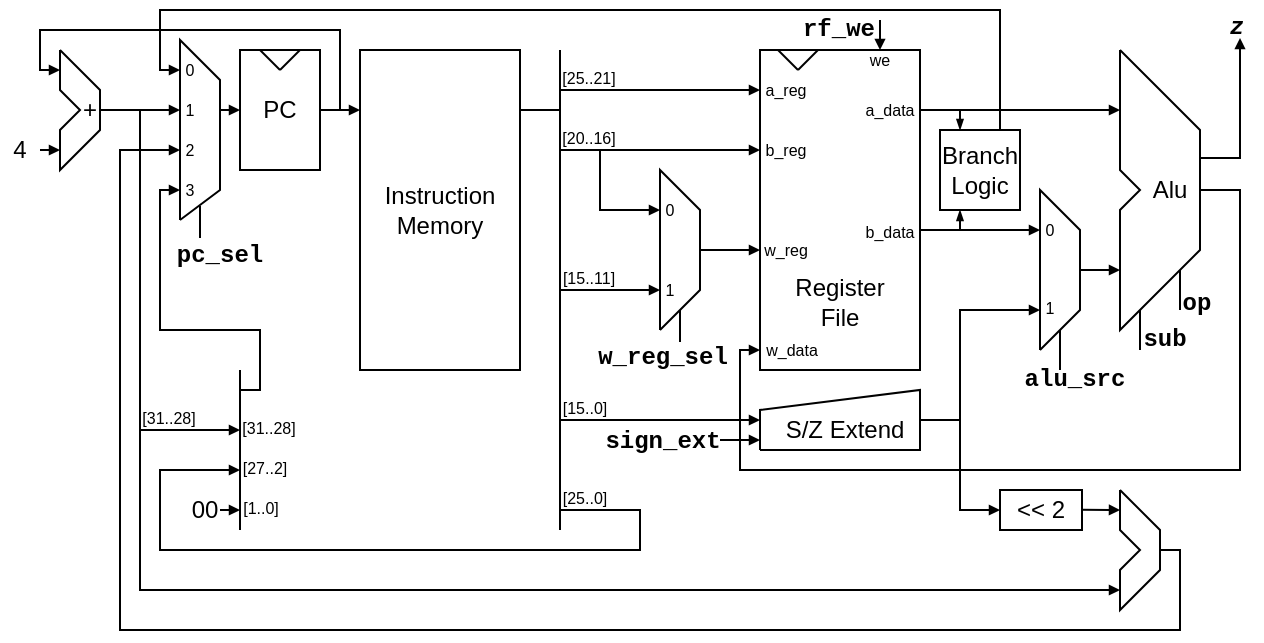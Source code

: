 <mxfile version="26.2.2">
  <diagram name="Page-1" id="Fm1AsnYphIPely5eG6aF">
    <mxGraphModel dx="919" dy="546" grid="1" gridSize="5" guides="1" tooltips="1" connect="1" arrows="1" fold="1" page="1" pageScale="1" pageWidth="850" pageHeight="1100" math="0" shadow="0">
      <root>
        <mxCell id="0" />
        <mxCell id="1" parent="0" />
        <mxCell id="dnxDbRUPJJcEOHSC3Vgf-9" value="PC" style="rounded=0;whiteSpace=wrap;html=1;" parent="1" vertex="1">
          <mxGeometry x="120" y="200" width="40" height="60" as="geometry" />
        </mxCell>
        <mxCell id="dnxDbRUPJJcEOHSC3Vgf-10" value="" style="group" parent="1" vertex="1" connectable="0">
          <mxGeometry x="130" y="200" width="20" height="10" as="geometry" />
        </mxCell>
        <mxCell id="dnxDbRUPJJcEOHSC3Vgf-11" value="" style="endArrow=none;html=1;rounded=0;" parent="dnxDbRUPJJcEOHSC3Vgf-10" edge="1">
          <mxGeometry width="50" height="50" relative="1" as="geometry">
            <mxPoint x="10" y="10" as="sourcePoint" />
            <mxPoint as="targetPoint" />
          </mxGeometry>
        </mxCell>
        <mxCell id="dnxDbRUPJJcEOHSC3Vgf-12" value="" style="endArrow=none;html=1;rounded=0;" parent="dnxDbRUPJJcEOHSC3Vgf-10" edge="1">
          <mxGeometry width="50" height="50" relative="1" as="geometry">
            <mxPoint x="10" y="10" as="sourcePoint" />
            <mxPoint x="20" as="targetPoint" />
            <Array as="points">
              <mxPoint x="10" y="10" />
            </Array>
          </mxGeometry>
        </mxCell>
        <mxCell id="dnxDbRUPJJcEOHSC3Vgf-27" value="" style="endArrow=none;html=1;rounded=0;exitX=0;exitY=0.5;exitDx=0;exitDy=0;endFill=1;startArrow=block;startFill=1;endSize=3;startSize=3;" parent="1" source="dnxDbRUPJJcEOHSC3Vgf-9" edge="1">
          <mxGeometry width="50" height="50" relative="1" as="geometry">
            <mxPoint x="310" y="370" as="sourcePoint" />
            <mxPoint x="110" y="230" as="targetPoint" />
          </mxGeometry>
        </mxCell>
        <mxCell id="dnxDbRUPJJcEOHSC3Vgf-29" value="" style="endArrow=block;html=1;rounded=0;endFill=1;endSize=3;startSize=3;" parent="1" edge="1">
          <mxGeometry width="50" height="50" relative="1" as="geometry">
            <mxPoint x="160" y="230" as="sourcePoint" />
            <mxPoint x="180" y="230" as="targetPoint" />
          </mxGeometry>
        </mxCell>
        <mxCell id="dnxDbRUPJJcEOHSC3Vgf-31" value="" style="endArrow=none;html=1;rounded=0;endFill=1;startArrow=block;startFill=1;startSize=3;endSize=3;" parent="1" edge="1">
          <mxGeometry width="50" height="50" relative="1" as="geometry">
            <mxPoint x="30" y="210" as="sourcePoint" />
            <mxPoint x="170" y="230" as="targetPoint" />
            <Array as="points">
              <mxPoint x="20" y="210" />
              <mxPoint x="20" y="190" />
              <mxPoint x="170" y="190" />
              <mxPoint x="170" y="210" />
            </Array>
          </mxGeometry>
        </mxCell>
        <mxCell id="dnxDbRUPJJcEOHSC3Vgf-33" value="Instruction&lt;br&gt;Memory" style="rounded=0;whiteSpace=wrap;html=1;" parent="1" vertex="1">
          <mxGeometry x="180" y="200" width="80" height="160" as="geometry" />
        </mxCell>
        <mxCell id="dnxDbRUPJJcEOHSC3Vgf-34" value="" style="endArrow=none;html=1;rounded=0;" parent="1" edge="1">
          <mxGeometry width="50" height="50" relative="1" as="geometry">
            <mxPoint x="280" y="230" as="sourcePoint" />
            <mxPoint x="260" y="230" as="targetPoint" />
          </mxGeometry>
        </mxCell>
        <mxCell id="dnxDbRUPJJcEOHSC3Vgf-35" value="" style="endArrow=none;html=1;rounded=0;" parent="1" edge="1">
          <mxGeometry width="50" height="50" relative="1" as="geometry">
            <mxPoint x="280" y="440" as="sourcePoint" />
            <mxPoint x="280" y="200" as="targetPoint" />
          </mxGeometry>
        </mxCell>
        <mxCell id="dnxDbRUPJJcEOHSC3Vgf-51" value="" style="endArrow=block;html=1;rounded=0;endFill=1;endSize=3;startSize=9;" parent="1" edge="1">
          <mxGeometry width="50" height="50" relative="1" as="geometry">
            <mxPoint x="280" y="250" as="sourcePoint" />
            <mxPoint x="380" y="250" as="targetPoint" />
          </mxGeometry>
        </mxCell>
        <mxCell id="dnxDbRUPJJcEOHSC3Vgf-52" value="[20..16]" style="edgeLabel;html=1;align=center;verticalAlign=middle;resizable=0;points=[];labelBackgroundColor=default;fontSize=8;" parent="dnxDbRUPJJcEOHSC3Vgf-51" vertex="1" connectable="0">
          <mxGeometry x="-0.186" y="-1" relative="1" as="geometry">
            <mxPoint x="-27" y="-7" as="offset" />
          </mxGeometry>
        </mxCell>
        <mxCell id="dnxDbRUPJJcEOHSC3Vgf-56" value="" style="endArrow=block;html=1;rounded=0;endFill=1;endSize=3;startSize=9;" parent="1" edge="1">
          <mxGeometry width="50" height="50" relative="1" as="geometry">
            <mxPoint x="280" y="320" as="sourcePoint" />
            <mxPoint x="330" y="320" as="targetPoint" />
          </mxGeometry>
        </mxCell>
        <mxCell id="dnxDbRUPJJcEOHSC3Vgf-60" value="" style="endArrow=none;html=1;rounded=0;" parent="1" edge="1">
          <mxGeometry width="50" height="50" relative="1" as="geometry">
            <mxPoint x="330" y="340" as="sourcePoint" />
            <mxPoint x="330" y="340" as="targetPoint" />
            <Array as="points">
              <mxPoint x="350" y="320" />
              <mxPoint x="350" y="280" />
              <mxPoint x="330" y="260" />
            </Array>
          </mxGeometry>
        </mxCell>
        <mxCell id="dnxDbRUPJJcEOHSC3Vgf-61" value="" style="endArrow=block;html=1;rounded=0;endFill=1;endSize=3;startSize=9;entryX=0;entryY=0.5;entryDx=0;entryDy=0;" parent="1" edge="1" target="6JU4RF3YRl6jV-OEdXzw-39">
          <mxGeometry width="50" height="50" relative="1" as="geometry">
            <mxPoint x="300" y="250" as="sourcePoint" />
            <mxPoint x="320" y="280" as="targetPoint" />
            <Array as="points">
              <mxPoint x="300" y="280" />
            </Array>
          </mxGeometry>
        </mxCell>
        <mxCell id="dnxDbRUPJJcEOHSC3Vgf-62" value="[15..11]" style="edgeLabel;html=1;align=center;verticalAlign=middle;resizable=0;points=[];fontSize=8;" parent="1" vertex="1" connectable="0">
          <mxGeometry x="293.998" y="313.995" as="geometry" />
        </mxCell>
        <mxCell id="dnxDbRUPJJcEOHSC3Vgf-68" value="" style="endArrow=none;html=1;rounded=0;endFill=1;endSize=3;startSize=3;startArrow=block;startFill=1;" parent="1" edge="1">
          <mxGeometry width="50" height="50" relative="1" as="geometry">
            <mxPoint x="380" y="220" as="sourcePoint" />
            <mxPoint x="280" y="220" as="targetPoint" />
          </mxGeometry>
        </mxCell>
        <mxCell id="dnxDbRUPJJcEOHSC3Vgf-69" value="" style="group" parent="1" vertex="1" connectable="0">
          <mxGeometry x="379" y="200" width="80" height="160" as="geometry" />
        </mxCell>
        <mxCell id="dnxDbRUPJJcEOHSC3Vgf-3" value="" style="rounded=0;whiteSpace=wrap;html=1;" parent="dnxDbRUPJJcEOHSC3Vgf-69" vertex="1">
          <mxGeometry x="1" width="80" height="160" as="geometry" />
        </mxCell>
        <mxCell id="dnxDbRUPJJcEOHSC3Vgf-7" value="" style="group" parent="dnxDbRUPJJcEOHSC3Vgf-69" vertex="1" connectable="0">
          <mxGeometry x="10" width="20" height="10" as="geometry" />
        </mxCell>
        <mxCell id="dnxDbRUPJJcEOHSC3Vgf-5" value="" style="endArrow=none;html=1;rounded=0;" parent="dnxDbRUPJJcEOHSC3Vgf-7" edge="1">
          <mxGeometry width="50" height="50" relative="1" as="geometry">
            <mxPoint x="10" y="10" as="sourcePoint" />
            <mxPoint as="targetPoint" />
          </mxGeometry>
        </mxCell>
        <mxCell id="dnxDbRUPJJcEOHSC3Vgf-6" value="" style="endArrow=none;html=1;rounded=0;" parent="dnxDbRUPJJcEOHSC3Vgf-7" edge="1">
          <mxGeometry width="50" height="50" relative="1" as="geometry">
            <mxPoint x="10" y="10" as="sourcePoint" />
            <mxPoint x="20" as="targetPoint" />
            <Array as="points">
              <mxPoint x="10" y="10" />
            </Array>
          </mxGeometry>
        </mxCell>
        <mxCell id="6JU4RF3YRl6jV-OEdXzw-49" value="a_reg" style="text;html=1;align=center;verticalAlign=middle;whiteSpace=wrap;rounded=0;fontFamily=Helvetica;fontSize=8;fontColor=default;" vertex="1" parent="dnxDbRUPJJcEOHSC3Vgf-69">
          <mxGeometry x="9" y="15" width="10" height="10" as="geometry" />
        </mxCell>
        <mxCell id="6JU4RF3YRl6jV-OEdXzw-57" value="b_reg" style="text;html=1;align=center;verticalAlign=middle;whiteSpace=wrap;rounded=0;fontSize=8;" vertex="1" parent="dnxDbRUPJJcEOHSC3Vgf-69">
          <mxGeometry x="9" y="45" width="10" height="10" as="geometry" />
        </mxCell>
        <mxCell id="6JU4RF3YRl6jV-OEdXzw-58" value="a_data" style="text;html=1;align=center;verticalAlign=middle;whiteSpace=wrap;rounded=0;fontFamily=Helvetica;fontSize=8;fontColor=default;" vertex="1" parent="dnxDbRUPJJcEOHSC3Vgf-69">
          <mxGeometry x="61" y="25" width="10" height="10" as="geometry" />
        </mxCell>
        <mxCell id="6JU4RF3YRl6jV-OEdXzw-59" value="b&lt;span style=&quot;background-color: transparent; color: light-dark(rgb(0, 0, 0), rgb(255, 255, 255));&quot;&gt;_data&lt;/span&gt;" style="text;html=1;align=center;verticalAlign=middle;whiteSpace=wrap;rounded=0;fontFamily=Helvetica;fontSize=8;fontColor=default;" vertex="1" parent="dnxDbRUPJJcEOHSC3Vgf-69">
          <mxGeometry x="61" y="86" width="10" height="10" as="geometry" />
        </mxCell>
        <mxCell id="6JU4RF3YRl6jV-OEdXzw-63" value="&lt;span style=&quot;background-color: transparent; color: light-dark(rgb(0, 0, 0), rgb(255, 255, 255));&quot;&gt;w&lt;/span&gt;&lt;span style=&quot;background-color: transparent; color: light-dark(rgb(0, 0, 0), rgb(255, 255, 255));&quot;&gt;_data&lt;/span&gt;" style="text;html=1;align=center;verticalAlign=middle;whiteSpace=wrap;rounded=0;fontFamily=Helvetica;fontSize=8;fontColor=default;" vertex="1" parent="dnxDbRUPJJcEOHSC3Vgf-69">
          <mxGeometry x="12" y="145" width="10" height="10" as="geometry" />
        </mxCell>
        <mxCell id="6JU4RF3YRl6jV-OEdXzw-64" value="&lt;span style=&quot;background-color: transparent; color: light-dark(rgb(0, 0, 0), rgb(255, 255, 255));&quot;&gt;w&lt;/span&gt;&lt;span style=&quot;background-color: transparent; color: light-dark(rgb(0, 0, 0), rgb(255, 255, 255));&quot;&gt;_reg&lt;/span&gt;" style="text;html=1;align=center;verticalAlign=middle;whiteSpace=wrap;rounded=0;fontFamily=Helvetica;fontSize=8;fontColor=default;" vertex="1" parent="dnxDbRUPJJcEOHSC3Vgf-69">
          <mxGeometry x="9" y="95" width="10" height="10" as="geometry" />
        </mxCell>
        <mxCell id="6JU4RF3YRl6jV-OEdXzw-65" value="Register&lt;br&gt;File" style="text;html=1;align=center;verticalAlign=middle;whiteSpace=wrap;rounded=0;" vertex="1" parent="dnxDbRUPJJcEOHSC3Vgf-69">
          <mxGeometry x="11" y="111" width="60" height="30" as="geometry" />
        </mxCell>
        <mxCell id="6JU4RF3YRl6jV-OEdXzw-66" value="&lt;span style=&quot;background-color: transparent; color: light-dark(rgb(0, 0, 0), rgb(255, 255, 255));&quot;&gt;we&lt;/span&gt;" style="text;html=1;align=center;verticalAlign=middle;whiteSpace=wrap;rounded=0;fontFamily=Helvetica;fontSize=8;fontColor=default;" vertex="1" parent="dnxDbRUPJJcEOHSC3Vgf-69">
          <mxGeometry x="56" width="10" height="10" as="geometry" />
        </mxCell>
        <mxCell id="dnxDbRUPJJcEOHSC3Vgf-70" value="" style="endArrow=block;html=1;rounded=0;endFill=1;endSize=3;startSize=9;" parent="1" edge="1">
          <mxGeometry width="50" height="50" relative="1" as="geometry">
            <mxPoint x="350" y="300" as="sourcePoint" />
            <mxPoint x="380" y="300" as="targetPoint" />
          </mxGeometry>
        </mxCell>
        <mxCell id="dnxDbRUPJJcEOHSC3Vgf-24" value="+" style="text;html=1;align=center;verticalAlign=middle;whiteSpace=wrap;rounded=0;" parent="1" vertex="1">
          <mxGeometry x="35" y="225" width="20" height="10" as="geometry" />
        </mxCell>
        <mxCell id="dnxDbRUPJJcEOHSC3Vgf-25" value="4" style="text;html=1;align=center;verticalAlign=middle;whiteSpace=wrap;rounded=0;" parent="1" vertex="1">
          <mxGeometry y="240" width="20" height="20" as="geometry" />
        </mxCell>
        <mxCell id="dnxDbRUPJJcEOHSC3Vgf-26" value="" style="endArrow=block;html=1;rounded=0;exitX=1;exitY=0.5;exitDx=0;exitDy=0;endFill=1;startSize=3;endSize=3;" parent="1" source="dnxDbRUPJJcEOHSC3Vgf-25" edge="1">
          <mxGeometry width="50" height="50" relative="1" as="geometry">
            <mxPoint x="280" y="370" as="sourcePoint" />
            <mxPoint x="30" y="250" as="targetPoint" />
            <Array as="points">
              <mxPoint x="30" y="250" />
            </Array>
          </mxGeometry>
        </mxCell>
        <mxCell id="dnxDbRUPJJcEOHSC3Vgf-71" value="" style="endArrow=none;html=1;rounded=0;" parent="1" edge="1">
          <mxGeometry width="50" height="50" relative="1" as="geometry">
            <mxPoint x="30" y="200" as="sourcePoint" />
            <mxPoint x="30" y="200" as="targetPoint" />
            <Array as="points">
              <mxPoint x="30" y="220" />
              <mxPoint x="40" y="230" />
              <mxPoint x="30" y="240" />
              <mxPoint x="30" y="260" />
              <mxPoint x="50" y="240" />
              <mxPoint x="50" y="220" />
            </Array>
          </mxGeometry>
        </mxCell>
        <mxCell id="dnxDbRUPJJcEOHSC3Vgf-77" value="" style="endArrow=none;html=1;rounded=0;" parent="1" edge="1">
          <mxGeometry width="50" height="50" relative="1" as="geometry">
            <mxPoint x="560" y="200" as="sourcePoint" />
            <mxPoint x="560" y="200" as="targetPoint" />
            <Array as="points">
              <mxPoint x="560" y="260" />
              <mxPoint x="570" y="270" />
              <mxPoint x="560" y="280" />
              <mxPoint x="560" y="340" />
              <mxPoint x="600" y="300" />
              <mxPoint x="600" y="240" />
            </Array>
          </mxGeometry>
        </mxCell>
        <mxCell id="dnxDbRUPJJcEOHSC3Vgf-78" value="Alu" style="text;html=1;align=center;verticalAlign=middle;whiteSpace=wrap;rounded=0;" parent="1" vertex="1">
          <mxGeometry x="570" y="265" width="30" height="10" as="geometry" />
        </mxCell>
        <mxCell id="dnxDbRUPJJcEOHSC3Vgf-79" value="" style="endArrow=none;html=1;rounded=0;" parent="1" edge="1">
          <mxGeometry width="50" height="50" relative="1" as="geometry">
            <mxPoint x="520" y="350" as="sourcePoint" />
            <mxPoint x="520" y="350" as="targetPoint" />
            <Array as="points">
              <mxPoint x="540" y="330" />
              <mxPoint x="540" y="290" />
              <mxPoint x="520" y="270" />
            </Array>
          </mxGeometry>
        </mxCell>
        <mxCell id="dnxDbRUPJJcEOHSC3Vgf-80" value="" style="endArrow=block;html=1;rounded=0;endFill=1;endSize=3;startSize=9;" parent="1" edge="1">
          <mxGeometry width="50" height="50" relative="1" as="geometry">
            <mxPoint x="460" y="230" as="sourcePoint" />
            <mxPoint x="560" y="230" as="targetPoint" />
          </mxGeometry>
        </mxCell>
        <mxCell id="dnxDbRUPJJcEOHSC3Vgf-81" value="" style="endArrow=none;html=1;rounded=0;endFill=1;endSize=3;startSize=3;startArrow=block;startFill=1;" parent="1" edge="1">
          <mxGeometry width="50" height="50" relative="1" as="geometry">
            <mxPoint x="560" y="310" as="sourcePoint" />
            <mxPoint x="540" y="310" as="targetPoint" />
          </mxGeometry>
        </mxCell>
        <mxCell id="dnxDbRUPJJcEOHSC3Vgf-82" value="" style="endArrow=block;html=1;rounded=0;endFill=1;endSize=3;startSize=9;" parent="1" edge="1">
          <mxGeometry width="50" height="50" relative="1" as="geometry">
            <mxPoint x="460" y="290" as="sourcePoint" />
            <mxPoint x="520" y="290" as="targetPoint" />
          </mxGeometry>
        </mxCell>
        <mxCell id="dnxDbRUPJJcEOHSC3Vgf-84" value="" style="endArrow=none;html=1;rounded=0;" parent="1" edge="1">
          <mxGeometry width="50" height="50" relative="1" as="geometry">
            <mxPoint x="380" y="400" as="sourcePoint" />
            <mxPoint x="380" y="400" as="targetPoint" />
            <Array as="points">
              <mxPoint x="380" y="380" />
              <mxPoint x="460" y="370" />
              <mxPoint x="460" y="400" />
            </Array>
          </mxGeometry>
        </mxCell>
        <mxCell id="dnxDbRUPJJcEOHSC3Vgf-86" value="" style="endArrow=none;html=1;rounded=0;" parent="1" edge="1">
          <mxGeometry width="50" height="50" relative="1" as="geometry">
            <mxPoint x="340" y="346" as="sourcePoint" />
            <mxPoint x="340" y="330" as="targetPoint" />
          </mxGeometry>
        </mxCell>
        <mxCell id="dnxDbRUPJJcEOHSC3Vgf-87" value="" style="endArrow=block;html=1;rounded=0;endFill=1;endSize=3;startSize=9;" parent="1" edge="1">
          <mxGeometry width="50" height="50" relative="1" as="geometry">
            <mxPoint x="280" y="385" as="sourcePoint" />
            <mxPoint x="380" y="385" as="targetPoint" />
          </mxGeometry>
        </mxCell>
        <mxCell id="dnxDbRUPJJcEOHSC3Vgf-89" value="&lt;font face=&quot;Courier New&quot;&gt;&lt;b&gt;w_reg_sel&lt;/b&gt;&lt;/font&gt;" style="text;html=1;align=center;verticalAlign=middle;whiteSpace=wrap;rounded=0;" parent="1" vertex="1">
          <mxGeometry x="309" y="346" width="45" height="14" as="geometry" />
        </mxCell>
        <mxCell id="dnxDbRUPJJcEOHSC3Vgf-90" value="" style="endArrow=block;html=1;rounded=0;endFill=1;endSize=3;startSize=9;entryX=1;entryY=0;entryDx=0;entryDy=0;" parent="1" edge="1">
          <mxGeometry width="50" height="50" relative="1" as="geometry">
            <mxPoint x="440" y="185" as="sourcePoint" />
            <mxPoint x="440" y="200" as="targetPoint" />
          </mxGeometry>
        </mxCell>
        <mxCell id="dnxDbRUPJJcEOHSC3Vgf-91" value="&lt;font face=&quot;Courier New&quot;&gt;&lt;b&gt;rf_we&lt;/b&gt;&lt;/font&gt;" style="text;html=1;align=center;verticalAlign=middle;whiteSpace=wrap;rounded=0;" parent="1" vertex="1">
          <mxGeometry x="396.5" y="184" width="45" height="10" as="geometry" />
        </mxCell>
        <mxCell id="dnxDbRUPJJcEOHSC3Vgf-92" value="" style="endArrow=block;html=1;rounded=0;endFill=1;endSize=3;startSize=9;" parent="1" edge="1">
          <mxGeometry width="50" height="50" relative="1" as="geometry">
            <mxPoint x="360" y="395" as="sourcePoint" />
            <mxPoint x="380" y="395" as="targetPoint" />
          </mxGeometry>
        </mxCell>
        <mxCell id="dnxDbRUPJJcEOHSC3Vgf-94" value="S/Z Extend" style="text;html=1;align=center;verticalAlign=middle;whiteSpace=wrap;rounded=0;" parent="1" vertex="1">
          <mxGeometry x="390" y="385" width="65" height="10" as="geometry" />
        </mxCell>
        <mxCell id="dnxDbRUPJJcEOHSC3Vgf-95" value="&lt;font face=&quot;Courier New&quot;&gt;&lt;b&gt;sign_ext&lt;/b&gt;&lt;/font&gt;" style="text;html=1;align=center;verticalAlign=middle;whiteSpace=wrap;rounded=0;" parent="1" vertex="1">
          <mxGeometry x="309" y="388" width="45" height="14" as="geometry" />
        </mxCell>
        <mxCell id="dnxDbRUPJJcEOHSC3Vgf-96" value="" style="endArrow=block;html=1;rounded=0;endFill=1;endSize=3;startSize=9;" parent="1" edge="1">
          <mxGeometry width="50" height="50" relative="1" as="geometry">
            <mxPoint x="460" y="385" as="sourcePoint" />
            <mxPoint x="520" y="330" as="targetPoint" />
            <Array as="points">
              <mxPoint x="480" y="385" />
              <mxPoint x="480" y="330" />
            </Array>
          </mxGeometry>
        </mxCell>
        <mxCell id="dnxDbRUPJJcEOHSC3Vgf-97" value="" style="endArrow=none;html=1;rounded=0;" parent="1" edge="1">
          <mxGeometry width="50" height="50" relative="1" as="geometry">
            <mxPoint x="530" y="360" as="sourcePoint" />
            <mxPoint x="530" y="340" as="targetPoint" />
          </mxGeometry>
        </mxCell>
        <mxCell id="dnxDbRUPJJcEOHSC3Vgf-98" value="&lt;font face=&quot;Courier New&quot;&gt;&lt;b&gt;alu_src&lt;/b&gt;&lt;/font&gt;" style="text;html=1;align=center;verticalAlign=middle;whiteSpace=wrap;rounded=0;" parent="1" vertex="1">
          <mxGeometry x="515" y="357" width="45" height="14" as="geometry" />
        </mxCell>
        <mxCell id="dnxDbRUPJJcEOHSC3Vgf-99" value="" style="endArrow=none;html=1;rounded=0;" parent="1" edge="1">
          <mxGeometry width="50" height="50" relative="1" as="geometry">
            <mxPoint x="570" y="350" as="sourcePoint" />
            <mxPoint x="570" y="330" as="targetPoint" />
          </mxGeometry>
        </mxCell>
        <mxCell id="dnxDbRUPJJcEOHSC3Vgf-100" value="" style="endArrow=none;html=1;rounded=0;" parent="1" edge="1">
          <mxGeometry width="50" height="50" relative="1" as="geometry">
            <mxPoint x="590" y="330" as="sourcePoint" />
            <mxPoint x="590" y="310" as="targetPoint" />
          </mxGeometry>
        </mxCell>
        <mxCell id="dnxDbRUPJJcEOHSC3Vgf-101" value="&lt;font face=&quot;Courier New&quot;&gt;&lt;b&gt;sub&lt;/b&gt;&lt;/font&gt;" style="text;html=1;align=center;verticalAlign=middle;whiteSpace=wrap;rounded=0;" parent="1" vertex="1">
          <mxGeometry x="570" y="338" width="25" height="12" as="geometry" />
        </mxCell>
        <mxCell id="dnxDbRUPJJcEOHSC3Vgf-102" value="&lt;font face=&quot;Courier New&quot;&gt;&lt;b&gt;op&lt;/b&gt;&lt;/font&gt;" style="text;html=1;align=center;verticalAlign=middle;whiteSpace=wrap;rounded=0;" parent="1" vertex="1">
          <mxGeometry x="586" y="320" width="25" height="12" as="geometry" />
        </mxCell>
        <mxCell id="dnxDbRUPJJcEOHSC3Vgf-104" value="" style="endArrow=block;html=1;rounded=0;endFill=1;endSize=3;startSize=3;exitX=1;exitY=0.5;exitDx=0;exitDy=0;" parent="1" edge="1" source="dnxDbRUPJJcEOHSC3Vgf-78">
          <mxGeometry width="50" height="50" relative="1" as="geometry">
            <mxPoint x="570" y="270" as="sourcePoint" />
            <mxPoint x="380" y="350" as="targetPoint" />
            <Array as="points">
              <mxPoint x="620" y="270" />
              <mxPoint x="620" y="410" />
              <mxPoint x="370" y="410" />
              <mxPoint x="370" y="350" />
            </Array>
          </mxGeometry>
        </mxCell>
        <mxCell id="dnxDbRUPJJcEOHSC3Vgf-105" value="" style="endArrow=none;html=1;rounded=0;endFill=1;startArrow=block;startFill=1;endSize=3;startSize=3;" parent="1" edge="1">
          <mxGeometry width="50" height="50" relative="1" as="geometry">
            <mxPoint x="620" y="194" as="sourcePoint" />
            <mxPoint x="600" y="254" as="targetPoint" />
            <Array as="points">
              <mxPoint x="620" y="254" />
            </Array>
          </mxGeometry>
        </mxCell>
        <mxCell id="dnxDbRUPJJcEOHSC3Vgf-106" value="&lt;font face=&quot;Courier New&quot;&gt;&lt;b&gt;&lt;i&gt;z&lt;/i&gt;&lt;/b&gt;&lt;/font&gt;" style="text;html=1;align=center;verticalAlign=middle;whiteSpace=wrap;rounded=0;" parent="1" vertex="1">
          <mxGeometry x="606" y="182" width="25" height="12" as="geometry" />
        </mxCell>
        <mxCell id="dnxDbRUPJJcEOHSC3Vgf-108" value="[25..21]" style="edgeLabel;html=1;align=center;verticalAlign=middle;resizable=0;points=[];labelBackgroundColor=default;fontSize=8;" parent="1" vertex="1" connectable="0">
          <mxGeometry x="293.997" y="214" as="geometry" />
        </mxCell>
        <mxCell id="dnxDbRUPJJcEOHSC3Vgf-109" value="[15..0]" style="edgeLabel;html=1;align=center;verticalAlign=middle;resizable=0;points=[];labelBackgroundColor=default;fontSize=8;" parent="1" vertex="1" connectable="0">
          <mxGeometry x="326.997" y="375" as="geometry">
            <mxPoint x="-35" y="4" as="offset" />
          </mxGeometry>
        </mxCell>
        <mxCell id="6JU4RF3YRl6jV-OEdXzw-1" value="Branch&lt;br&gt;Logic" style="rounded=0;whiteSpace=wrap;html=1;" vertex="1" parent="1">
          <mxGeometry x="470" y="240" width="40" height="40" as="geometry" />
        </mxCell>
        <mxCell id="6JU4RF3YRl6jV-OEdXzw-3" value="" style="endArrow=blockThin;html=1;rounded=0;entryX=0.25;entryY=1;entryDx=0;entryDy=0;endSize=3;endFill=1;" edge="1" parent="1" target="6JU4RF3YRl6jV-OEdXzw-1">
          <mxGeometry width="50" height="50" relative="1" as="geometry">
            <mxPoint x="480" y="290" as="sourcePoint" />
            <mxPoint x="535" y="325" as="targetPoint" />
            <Array as="points">
              <mxPoint x="480" y="285" />
            </Array>
          </mxGeometry>
        </mxCell>
        <mxCell id="6JU4RF3YRl6jV-OEdXzw-4" value="" style="endArrow=blockThin;html=1;rounded=0;entryX=0.25;entryY=0;entryDx=0;entryDy=0;endSize=3;endFill=1;" edge="1" parent="1" target="6JU4RF3YRl6jV-OEdXzw-1">
          <mxGeometry width="50" height="50" relative="1" as="geometry">
            <mxPoint x="480" y="230" as="sourcePoint" />
            <mxPoint x="485" y="285" as="targetPoint" />
            <Array as="points" />
          </mxGeometry>
        </mxCell>
        <mxCell id="6JU4RF3YRl6jV-OEdXzw-5" value="" style="endArrow=none;html=1;rounded=0;" edge="1" parent="1">
          <mxGeometry width="50" height="50" relative="1" as="geometry">
            <mxPoint x="90" y="285" as="sourcePoint" />
            <mxPoint x="90" y="285" as="targetPoint" />
            <Array as="points">
              <mxPoint x="110" y="270" />
              <mxPoint x="110" y="215" />
              <mxPoint x="90" y="195" />
            </Array>
          </mxGeometry>
        </mxCell>
        <mxCell id="6JU4RF3YRl6jV-OEdXzw-6" value="" style="endArrow=none;html=1;rounded=0;exitX=0;exitY=0.5;exitDx=0;exitDy=0;endFill=1;startArrow=block;startFill=1;endSize=3;startSize=3;" edge="1" parent="1">
          <mxGeometry width="50" height="50" relative="1" as="geometry">
            <mxPoint x="90" y="230" as="sourcePoint" />
            <mxPoint x="50" y="230" as="targetPoint" />
          </mxGeometry>
        </mxCell>
        <mxCell id="6JU4RF3YRl6jV-OEdXzw-7" value="" style="endArrow=block;html=1;rounded=0;exitX=0.75;exitY=0;exitDx=0;exitDy=0;endFill=1;endSize=3;" edge="1" parent="1" source="6JU4RF3YRl6jV-OEdXzw-1">
          <mxGeometry width="50" height="50" relative="1" as="geometry">
            <mxPoint x="130" y="390" as="sourcePoint" />
            <mxPoint x="90" y="210" as="targetPoint" />
            <Array as="points">
              <mxPoint x="500" y="180" />
              <mxPoint x="80" y="180" />
              <mxPoint x="80" y="210" />
            </Array>
          </mxGeometry>
        </mxCell>
        <mxCell id="6JU4RF3YRl6jV-OEdXzw-8" value="" style="endArrow=none;html=1;rounded=0;" edge="1" parent="1">
          <mxGeometry width="50" height="50" relative="1" as="geometry">
            <mxPoint x="560" y="420" as="sourcePoint" />
            <mxPoint x="560" y="420" as="targetPoint" />
            <Array as="points">
              <mxPoint x="560" y="440" />
              <mxPoint x="570" y="450" />
              <mxPoint x="560" y="460" />
              <mxPoint x="560" y="480" />
              <mxPoint x="580" y="460" />
              <mxPoint x="580" y="440" />
            </Array>
          </mxGeometry>
        </mxCell>
        <mxCell id="6JU4RF3YRl6jV-OEdXzw-9" value="" style="endArrow=block;html=1;rounded=0;endFill=1;endSize=3;" edge="1" parent="1">
          <mxGeometry width="50" height="50" relative="1" as="geometry">
            <mxPoint x="70" y="230" as="sourcePoint" />
            <mxPoint x="560" y="470" as="targetPoint" />
            <Array as="points">
              <mxPoint x="70" y="470" />
            </Array>
          </mxGeometry>
        </mxCell>
        <mxCell id="6JU4RF3YRl6jV-OEdXzw-11" value="&amp;lt;&amp;lt; 2" style="rounded=0;whiteSpace=wrap;html=1;" vertex="1" parent="1">
          <mxGeometry x="500" y="420" width="41" height="20" as="geometry" />
        </mxCell>
        <mxCell id="6JU4RF3YRl6jV-OEdXzw-12" value="[25..0]" style="edgeLabel;html=1;align=center;verticalAlign=middle;resizable=0;points=[];labelBackgroundColor=default;fontSize=8;" vertex="1" connectable="0" parent="1">
          <mxGeometry x="285.997" y="428" as="geometry">
            <mxPoint x="6" y="-4" as="offset" />
          </mxGeometry>
        </mxCell>
        <mxCell id="6JU4RF3YRl6jV-OEdXzw-13" value="" style="endArrow=block;html=1;rounded=0;entryX=0;entryY=0.5;entryDx=0;entryDy=0;endFill=1;endSize=3;" edge="1" parent="1" target="6JU4RF3YRl6jV-OEdXzw-11">
          <mxGeometry width="50" height="50" relative="1" as="geometry">
            <mxPoint x="480" y="385" as="sourcePoint" />
            <mxPoint x="250" y="395" as="targetPoint" />
            <Array as="points">
              <mxPoint x="480" y="385" />
              <mxPoint x="480" y="430" />
            </Array>
          </mxGeometry>
        </mxCell>
        <mxCell id="6JU4RF3YRl6jV-OEdXzw-17" value="" style="endArrow=none;html=1;rounded=0;endFill=1;endSize=3;startSize=3;startArrow=block;startFill=1;" edge="1" parent="1">
          <mxGeometry width="50" height="50" relative="1" as="geometry">
            <mxPoint x="560" y="430" as="sourcePoint" />
            <mxPoint x="541" y="429.83" as="targetPoint" />
          </mxGeometry>
        </mxCell>
        <mxCell id="6JU4RF3YRl6jV-OEdXzw-18" value="" style="endArrow=none;html=1;rounded=0;" edge="1" parent="1">
          <mxGeometry width="50" height="50" relative="1" as="geometry">
            <mxPoint x="120" y="440" as="sourcePoint" />
            <mxPoint x="120" y="360" as="targetPoint" />
          </mxGeometry>
        </mxCell>
        <mxCell id="6JU4RF3YRl6jV-OEdXzw-21" value="" style="endArrow=block;html=1;rounded=0;endFill=1;endSize=3;" edge="1" parent="1">
          <mxGeometry width="50" height="50" relative="1" as="geometry">
            <mxPoint x="70" y="390" as="sourcePoint" />
            <mxPoint x="120" y="390" as="targetPoint" />
          </mxGeometry>
        </mxCell>
        <mxCell id="6JU4RF3YRl6jV-OEdXzw-22" value="[31..28]" style="edgeLabel;html=1;align=center;verticalAlign=middle;resizable=0;points=[];labelBackgroundColor=default;fontSize=8;" vertex="1" connectable="0" parent="1">
          <mxGeometry x="77.997" y="326" as="geometry">
            <mxPoint x="6" y="58" as="offset" />
          </mxGeometry>
        </mxCell>
        <mxCell id="6JU4RF3YRl6jV-OEdXzw-24" style="edgeStyle=orthogonalEdgeStyle;rounded=0;orthogonalLoop=1;jettySize=auto;html=1;exitX=0.5;exitY=1;exitDx=0;exitDy=0;" edge="1" parent="1">
          <mxGeometry relative="1" as="geometry">
            <mxPoint x="71" y="420" as="sourcePoint" />
            <mxPoint x="71" y="420" as="targetPoint" />
          </mxGeometry>
        </mxCell>
        <mxCell id="6JU4RF3YRl6jV-OEdXzw-25" value="" style="endArrow=block;html=1;rounded=0;endFill=1;endSize=3;" edge="1" parent="1">
          <mxGeometry width="50" height="50" relative="1" as="geometry">
            <mxPoint x="280" y="430" as="sourcePoint" />
            <mxPoint x="120" y="410" as="targetPoint" />
            <Array as="points">
              <mxPoint x="320" y="430" />
              <mxPoint x="320" y="450" />
              <mxPoint x="80" y="450" />
              <mxPoint x="80" y="410" />
            </Array>
          </mxGeometry>
        </mxCell>
        <mxCell id="6JU4RF3YRl6jV-OEdXzw-27" value="[31..28]" style="edgeLabel;html=1;align=center;verticalAlign=middle;resizable=0;points=[];labelBackgroundColor=default;fontSize=8;" vertex="1" connectable="0" parent="1">
          <mxGeometry x="127.997" y="331" as="geometry">
            <mxPoint x="6" y="58" as="offset" />
          </mxGeometry>
        </mxCell>
        <mxCell id="6JU4RF3YRl6jV-OEdXzw-29" value="[27..2]" style="edgeLabel;html=1;align=center;verticalAlign=middle;resizable=0;points=[];labelBackgroundColor=default;fontSize=8;" vertex="1" connectable="0" parent="1">
          <mxGeometry x="125.997" y="351" as="geometry">
            <mxPoint x="6" y="58" as="offset" />
          </mxGeometry>
        </mxCell>
        <mxCell id="6JU4RF3YRl6jV-OEdXzw-30" value="" style="endArrow=block;html=1;rounded=0;endFill=1;endSize=3;" edge="1" parent="1">
          <mxGeometry width="50" height="50" relative="1" as="geometry">
            <mxPoint x="110" y="430" as="sourcePoint" />
            <mxPoint x="120" y="430" as="targetPoint" />
          </mxGeometry>
        </mxCell>
        <mxCell id="6JU4RF3YRl6jV-OEdXzw-31" value="[1..0]" style="edgeLabel;html=1;align=center;verticalAlign=middle;resizable=0;points=[];labelBackgroundColor=default;fontSize=8;" vertex="1" connectable="0" parent="1">
          <mxGeometry x="123.997" y="371" as="geometry">
            <mxPoint x="6" y="58" as="offset" />
          </mxGeometry>
        </mxCell>
        <mxCell id="6JU4RF3YRl6jV-OEdXzw-33" value="" style="endArrow=block;html=1;rounded=0;endSize=3;endFill=1;" edge="1" parent="1">
          <mxGeometry width="50" height="50" relative="1" as="geometry">
            <mxPoint x="120" y="370" as="sourcePoint" />
            <mxPoint x="90" y="270" as="targetPoint" />
            <Array as="points">
              <mxPoint x="130" y="370" />
              <mxPoint x="130" y="340" />
              <mxPoint x="80" y="340" />
              <mxPoint x="80" y="270" />
            </Array>
          </mxGeometry>
        </mxCell>
        <mxCell id="6JU4RF3YRl6jV-OEdXzw-34" value="" style="endArrow=block;html=1;rounded=0;endFill=1;endSize=3;" edge="1" parent="1">
          <mxGeometry width="50" height="50" relative="1" as="geometry">
            <mxPoint x="580" y="450" as="sourcePoint" />
            <mxPoint x="90" y="250" as="targetPoint" />
            <Array as="points">
              <mxPoint x="590" y="450" />
              <mxPoint x="590" y="490" />
              <mxPoint x="60" y="490" />
              <mxPoint x="60" y="250" />
            </Array>
          </mxGeometry>
        </mxCell>
        <mxCell id="6JU4RF3YRl6jV-OEdXzw-36" value="00" style="text;html=1;align=center;verticalAlign=middle;whiteSpace=wrap;rounded=0;" vertex="1" parent="1">
          <mxGeometry x="95" y="425" width="15" height="10" as="geometry" />
        </mxCell>
        <mxCell id="6JU4RF3YRl6jV-OEdXzw-37" value="1" style="text;html=1;align=center;verticalAlign=middle;whiteSpace=wrap;rounded=0;fontSize=8;" vertex="1" parent="1">
          <mxGeometry x="520" y="324" width="10" height="10" as="geometry" />
        </mxCell>
        <mxCell id="6JU4RF3YRl6jV-OEdXzw-38" value="0" style="text;html=1;align=center;verticalAlign=middle;whiteSpace=wrap;rounded=0;fontSize=8;" vertex="1" parent="1">
          <mxGeometry x="520" y="285" width="10" height="10" as="geometry" />
        </mxCell>
        <mxCell id="6JU4RF3YRl6jV-OEdXzw-39" value="0" style="text;html=1;align=center;verticalAlign=middle;whiteSpace=wrap;rounded=0;fontSize=8;" vertex="1" parent="1">
          <mxGeometry x="330" y="275" width="10" height="10" as="geometry" />
        </mxCell>
        <mxCell id="6JU4RF3YRl6jV-OEdXzw-40" value="1" style="text;html=1;align=center;verticalAlign=middle;whiteSpace=wrap;rounded=0;fontSize=8;" vertex="1" parent="1">
          <mxGeometry x="330" y="315" width="10" height="10" as="geometry" />
        </mxCell>
        <mxCell id="6JU4RF3YRl6jV-OEdXzw-41" value="1" style="text;html=1;align=center;verticalAlign=middle;whiteSpace=wrap;rounded=0;fontSize=8;" vertex="1" parent="1">
          <mxGeometry x="90" y="225" width="10" height="10" as="geometry" />
        </mxCell>
        <mxCell id="6JU4RF3YRl6jV-OEdXzw-42" value="2" style="text;html=1;align=center;verticalAlign=middle;whiteSpace=wrap;rounded=0;fontSize=8;" vertex="1" parent="1">
          <mxGeometry x="90" y="245" width="10" height="10" as="geometry" />
        </mxCell>
        <mxCell id="6JU4RF3YRl6jV-OEdXzw-45" value="3" style="text;html=1;align=center;verticalAlign=middle;whiteSpace=wrap;rounded=0;fontSize=8;" vertex="1" parent="1">
          <mxGeometry x="90" y="265" width="10" height="10" as="geometry" />
        </mxCell>
        <mxCell id="6JU4RF3YRl6jV-OEdXzw-46" value="0" style="text;html=1;align=center;verticalAlign=middle;whiteSpace=wrap;rounded=0;fontSize=8;" vertex="1" parent="1">
          <mxGeometry x="90" y="205" width="10" height="10" as="geometry" />
        </mxCell>
        <mxCell id="6JU4RF3YRl6jV-OEdXzw-69" value="" style="endArrow=none;html=1;rounded=0;" edge="1" parent="1">
          <mxGeometry width="50" height="50" relative="1" as="geometry">
            <mxPoint x="100" y="294" as="sourcePoint" />
            <mxPoint x="100" y="278" as="targetPoint" />
          </mxGeometry>
        </mxCell>
        <mxCell id="6JU4RF3YRl6jV-OEdXzw-70" value="&lt;font face=&quot;Courier New&quot;&gt;&lt;b&gt;pc_sel&lt;/b&gt;&lt;/font&gt;" style="text;html=1;align=center;verticalAlign=middle;whiteSpace=wrap;rounded=0;" vertex="1" parent="1">
          <mxGeometry x="94" y="295" width="32" height="14" as="geometry" />
        </mxCell>
      </root>
    </mxGraphModel>
  </diagram>
</mxfile>
